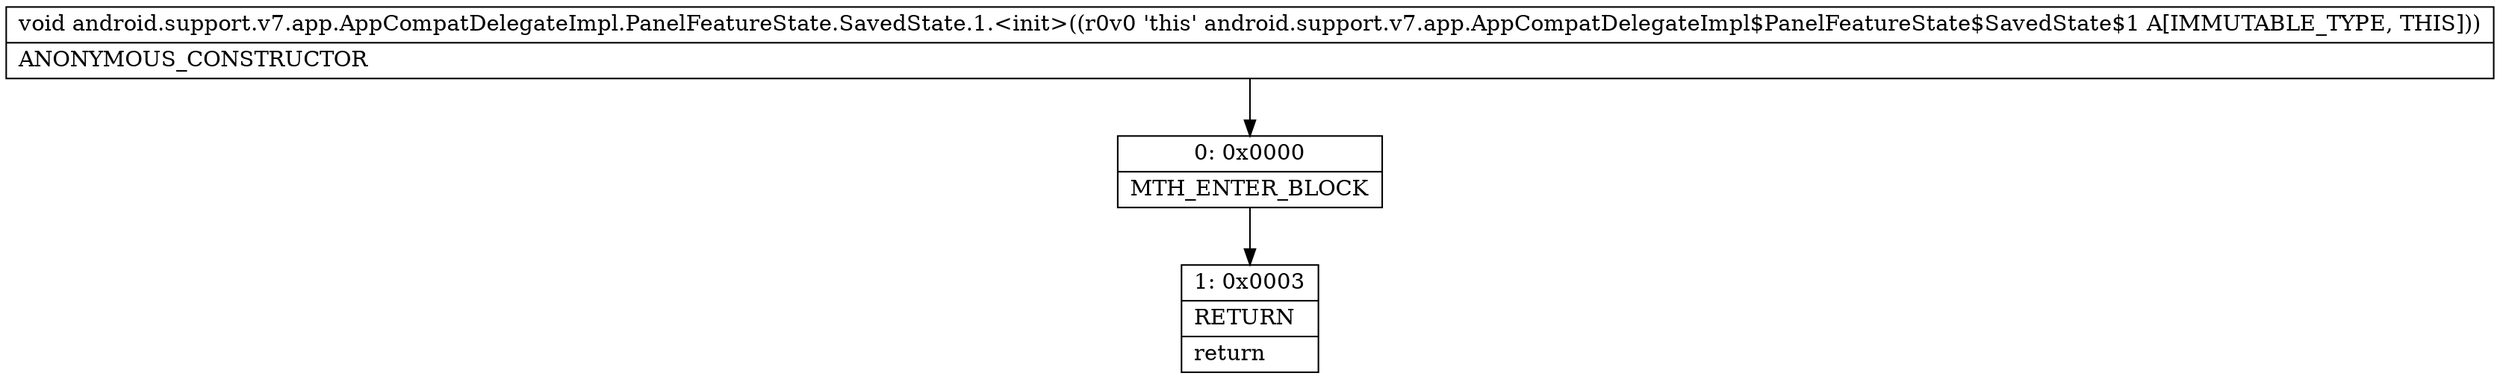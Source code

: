 digraph "CFG forandroid.support.v7.app.AppCompatDelegateImpl.PanelFeatureState.SavedState.1.\<init\>()V" {
Node_0 [shape=record,label="{0\:\ 0x0000|MTH_ENTER_BLOCK\l}"];
Node_1 [shape=record,label="{1\:\ 0x0003|RETURN\l|return\l}"];
MethodNode[shape=record,label="{void android.support.v7.app.AppCompatDelegateImpl.PanelFeatureState.SavedState.1.\<init\>((r0v0 'this' android.support.v7.app.AppCompatDelegateImpl$PanelFeatureState$SavedState$1 A[IMMUTABLE_TYPE, THIS]))  | ANONYMOUS_CONSTRUCTOR\l}"];
MethodNode -> Node_0;
Node_0 -> Node_1;
}

